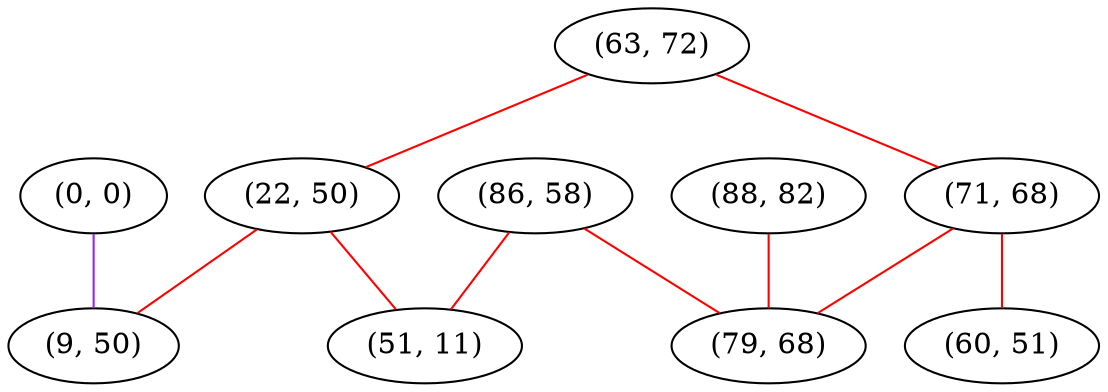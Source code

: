 graph "" {
"(0, 0)";
"(63, 72)";
"(88, 82)";
"(86, 58)";
"(71, 68)";
"(79, 68)";
"(22, 50)";
"(9, 50)";
"(51, 11)";
"(60, 51)";
"(0, 0)" -- "(9, 50)"  [color=purple, key=0, weight=4];
"(63, 72)" -- "(71, 68)"  [color=red, key=0, weight=1];
"(63, 72)" -- "(22, 50)"  [color=red, key=0, weight=1];
"(88, 82)" -- "(79, 68)"  [color=red, key=0, weight=1];
"(86, 58)" -- "(79, 68)"  [color=red, key=0, weight=1];
"(86, 58)" -- "(51, 11)"  [color=red, key=0, weight=1];
"(71, 68)" -- "(79, 68)"  [color=red, key=0, weight=1];
"(71, 68)" -- "(60, 51)"  [color=red, key=0, weight=1];
"(22, 50)" -- "(9, 50)"  [color=red, key=0, weight=1];
"(22, 50)" -- "(51, 11)"  [color=red, key=0, weight=1];
}
